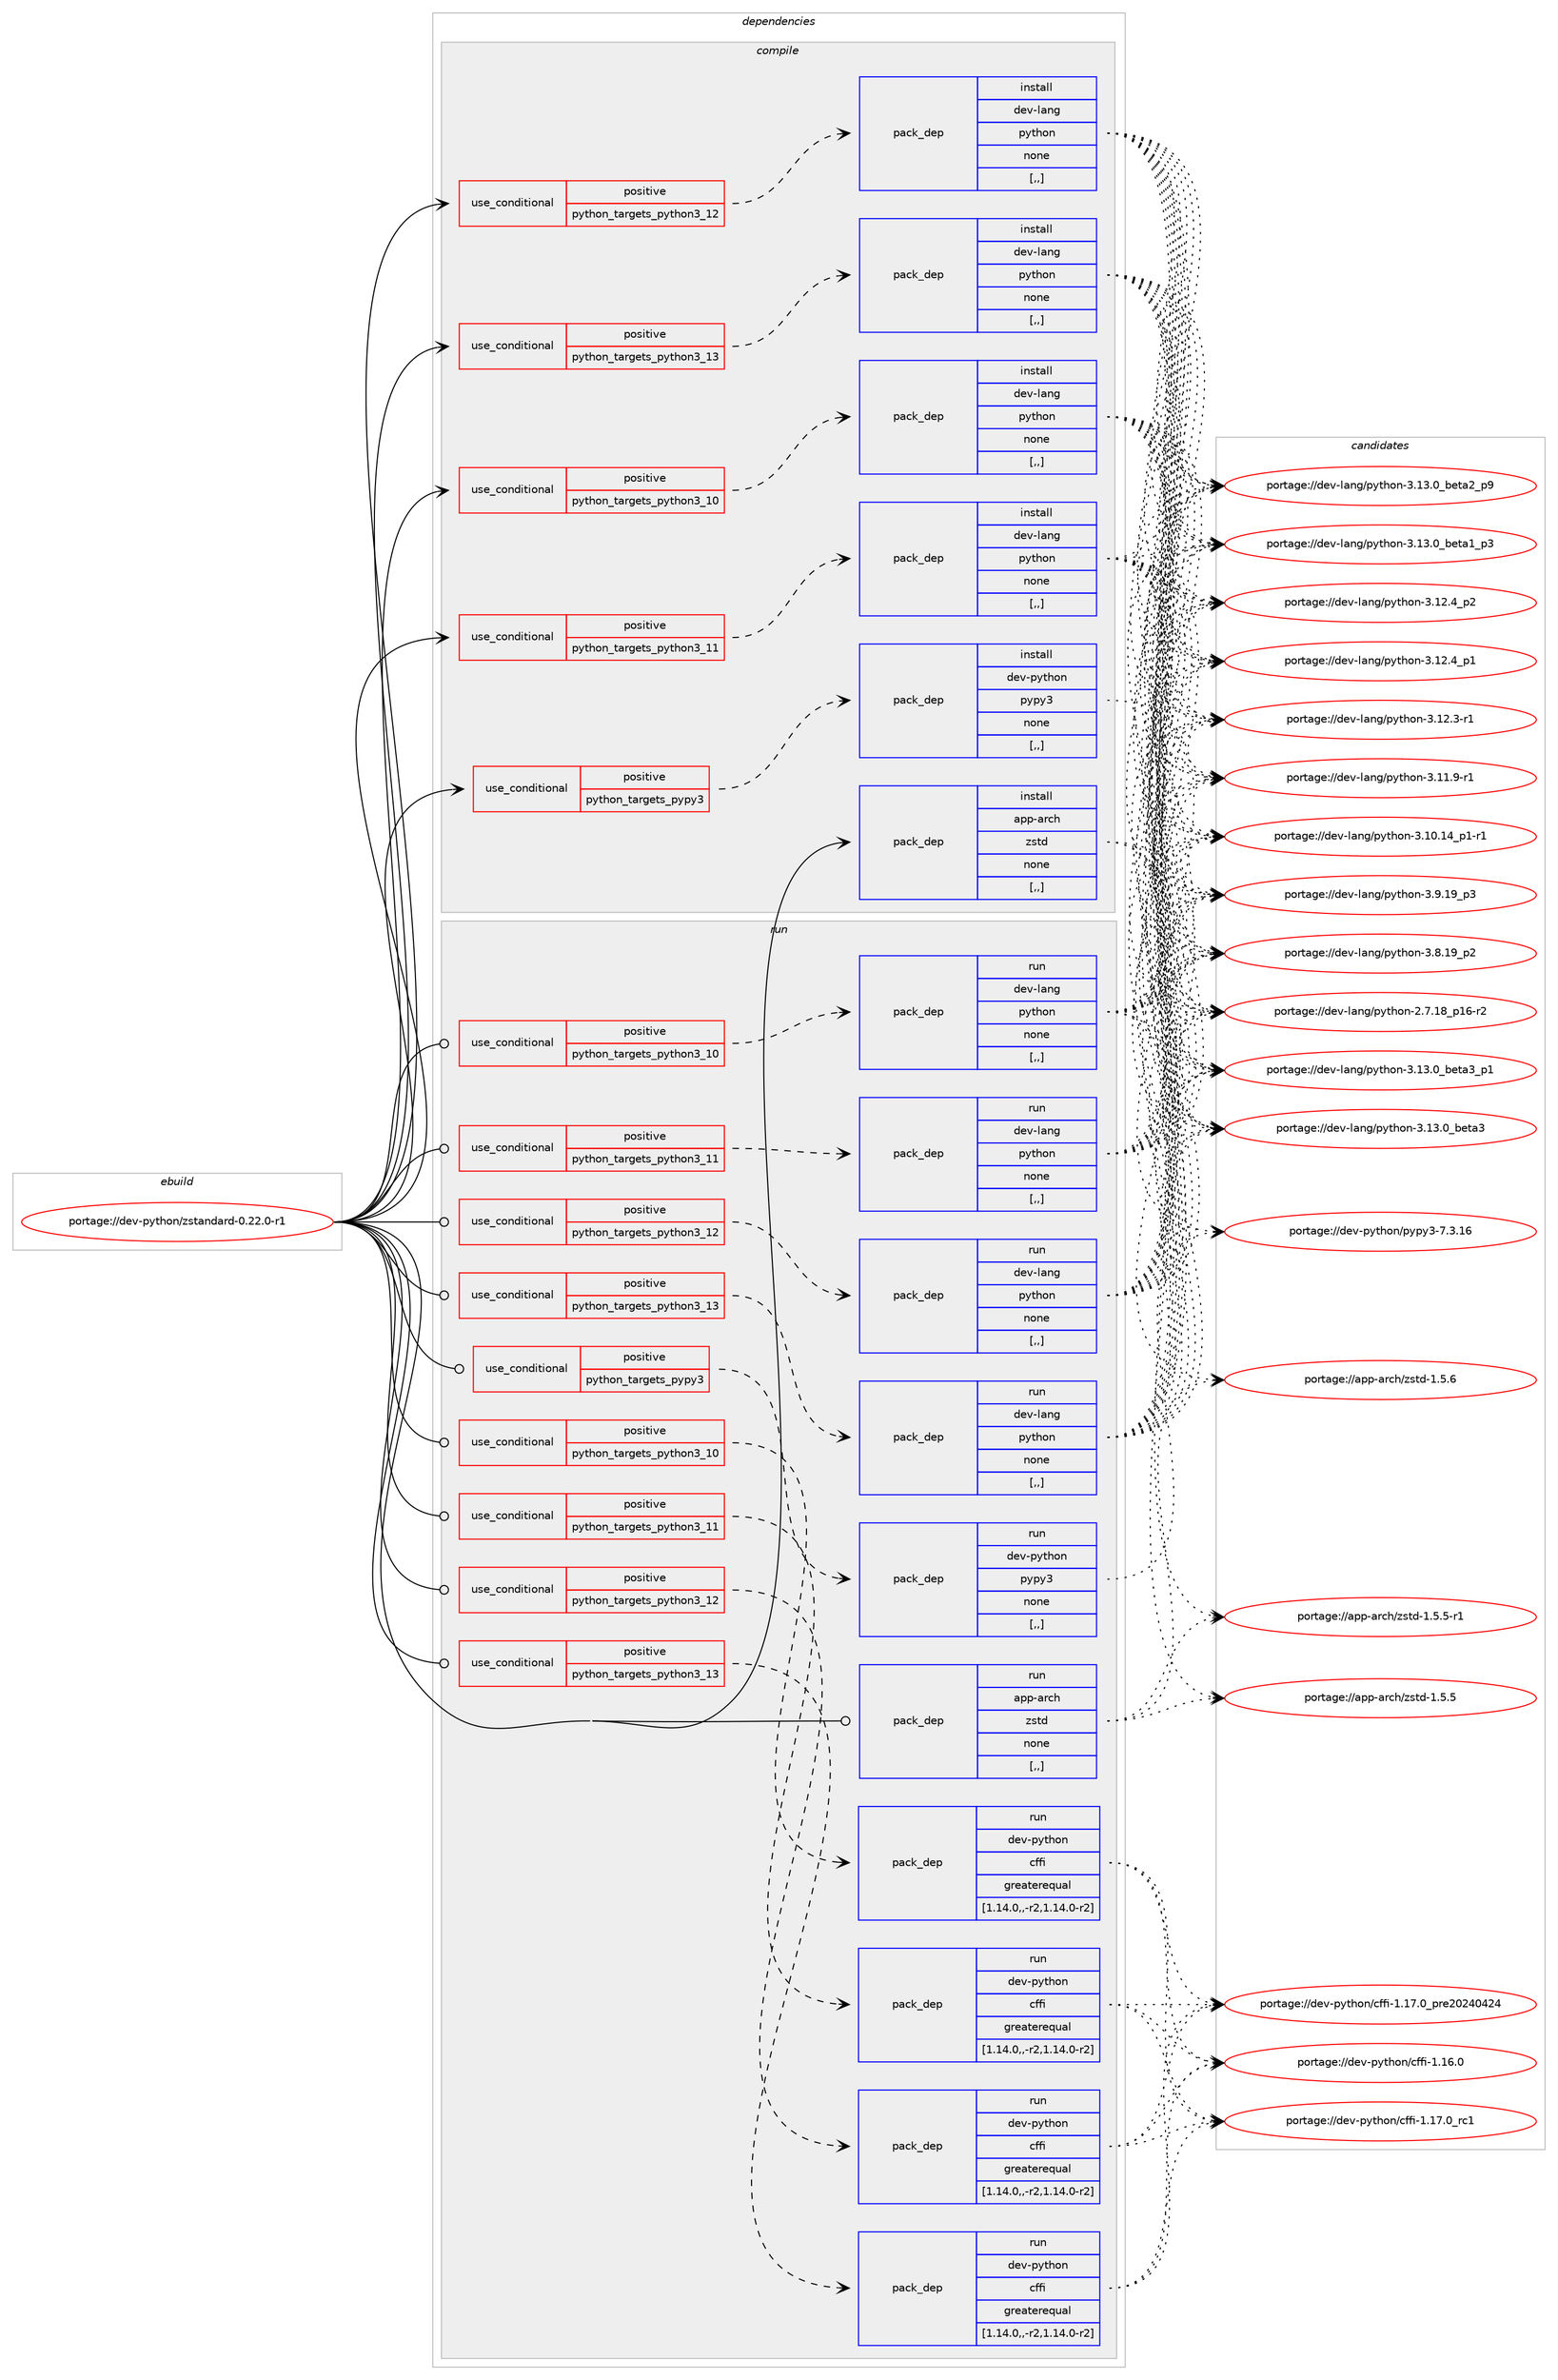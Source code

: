 digraph prolog {

# *************
# Graph options
# *************

newrank=true;
concentrate=true;
compound=true;
graph [rankdir=LR,fontname=Helvetica,fontsize=10,ranksep=1.5];#, ranksep=2.5, nodesep=0.2];
edge  [arrowhead=vee];
node  [fontname=Helvetica,fontsize=10];

# **********
# The ebuild
# **********

subgraph cluster_leftcol {
color=gray;
label=<<i>ebuild</i>>;
id [label="portage://dev-python/zstandard-0.22.0-r1", color=red, width=4, href="../dev-python/zstandard-0.22.0-r1.svg"];
}

# ****************
# The dependencies
# ****************

subgraph cluster_midcol {
color=gray;
label=<<i>dependencies</i>>;
subgraph cluster_compile {
fillcolor="#eeeeee";
style=filled;
label=<<i>compile</i>>;
subgraph cond41368 {
dependency167730 [label=<<TABLE BORDER="0" CELLBORDER="1" CELLSPACING="0" CELLPADDING="4"><TR><TD ROWSPAN="3" CELLPADDING="10">use_conditional</TD></TR><TR><TD>positive</TD></TR><TR><TD>python_targets_pypy3</TD></TR></TABLE>>, shape=none, color=red];
subgraph pack125089 {
dependency167731 [label=<<TABLE BORDER="0" CELLBORDER="1" CELLSPACING="0" CELLPADDING="4" WIDTH="220"><TR><TD ROWSPAN="6" CELLPADDING="30">pack_dep</TD></TR><TR><TD WIDTH="110">install</TD></TR><TR><TD>dev-python</TD></TR><TR><TD>pypy3</TD></TR><TR><TD>none</TD></TR><TR><TD>[,,]</TD></TR></TABLE>>, shape=none, color=blue];
}
dependency167730:e -> dependency167731:w [weight=20,style="dashed",arrowhead="vee"];
}
id:e -> dependency167730:w [weight=20,style="solid",arrowhead="vee"];
subgraph cond41369 {
dependency167732 [label=<<TABLE BORDER="0" CELLBORDER="1" CELLSPACING="0" CELLPADDING="4"><TR><TD ROWSPAN="3" CELLPADDING="10">use_conditional</TD></TR><TR><TD>positive</TD></TR><TR><TD>python_targets_python3_10</TD></TR></TABLE>>, shape=none, color=red];
subgraph pack125090 {
dependency167733 [label=<<TABLE BORDER="0" CELLBORDER="1" CELLSPACING="0" CELLPADDING="4" WIDTH="220"><TR><TD ROWSPAN="6" CELLPADDING="30">pack_dep</TD></TR><TR><TD WIDTH="110">install</TD></TR><TR><TD>dev-lang</TD></TR><TR><TD>python</TD></TR><TR><TD>none</TD></TR><TR><TD>[,,]</TD></TR></TABLE>>, shape=none, color=blue];
}
dependency167732:e -> dependency167733:w [weight=20,style="dashed",arrowhead="vee"];
}
id:e -> dependency167732:w [weight=20,style="solid",arrowhead="vee"];
subgraph cond41370 {
dependency167734 [label=<<TABLE BORDER="0" CELLBORDER="1" CELLSPACING="0" CELLPADDING="4"><TR><TD ROWSPAN="3" CELLPADDING="10">use_conditional</TD></TR><TR><TD>positive</TD></TR><TR><TD>python_targets_python3_11</TD></TR></TABLE>>, shape=none, color=red];
subgraph pack125091 {
dependency167735 [label=<<TABLE BORDER="0" CELLBORDER="1" CELLSPACING="0" CELLPADDING="4" WIDTH="220"><TR><TD ROWSPAN="6" CELLPADDING="30">pack_dep</TD></TR><TR><TD WIDTH="110">install</TD></TR><TR><TD>dev-lang</TD></TR><TR><TD>python</TD></TR><TR><TD>none</TD></TR><TR><TD>[,,]</TD></TR></TABLE>>, shape=none, color=blue];
}
dependency167734:e -> dependency167735:w [weight=20,style="dashed",arrowhead="vee"];
}
id:e -> dependency167734:w [weight=20,style="solid",arrowhead="vee"];
subgraph cond41371 {
dependency167736 [label=<<TABLE BORDER="0" CELLBORDER="1" CELLSPACING="0" CELLPADDING="4"><TR><TD ROWSPAN="3" CELLPADDING="10">use_conditional</TD></TR><TR><TD>positive</TD></TR><TR><TD>python_targets_python3_12</TD></TR></TABLE>>, shape=none, color=red];
subgraph pack125092 {
dependency167737 [label=<<TABLE BORDER="0" CELLBORDER="1" CELLSPACING="0" CELLPADDING="4" WIDTH="220"><TR><TD ROWSPAN="6" CELLPADDING="30">pack_dep</TD></TR><TR><TD WIDTH="110">install</TD></TR><TR><TD>dev-lang</TD></TR><TR><TD>python</TD></TR><TR><TD>none</TD></TR><TR><TD>[,,]</TD></TR></TABLE>>, shape=none, color=blue];
}
dependency167736:e -> dependency167737:w [weight=20,style="dashed",arrowhead="vee"];
}
id:e -> dependency167736:w [weight=20,style="solid",arrowhead="vee"];
subgraph cond41372 {
dependency167738 [label=<<TABLE BORDER="0" CELLBORDER="1" CELLSPACING="0" CELLPADDING="4"><TR><TD ROWSPAN="3" CELLPADDING="10">use_conditional</TD></TR><TR><TD>positive</TD></TR><TR><TD>python_targets_python3_13</TD></TR></TABLE>>, shape=none, color=red];
subgraph pack125093 {
dependency167739 [label=<<TABLE BORDER="0" CELLBORDER="1" CELLSPACING="0" CELLPADDING="4" WIDTH="220"><TR><TD ROWSPAN="6" CELLPADDING="30">pack_dep</TD></TR><TR><TD WIDTH="110">install</TD></TR><TR><TD>dev-lang</TD></TR><TR><TD>python</TD></TR><TR><TD>none</TD></TR><TR><TD>[,,]</TD></TR></TABLE>>, shape=none, color=blue];
}
dependency167738:e -> dependency167739:w [weight=20,style="dashed",arrowhead="vee"];
}
id:e -> dependency167738:w [weight=20,style="solid",arrowhead="vee"];
subgraph pack125094 {
dependency167740 [label=<<TABLE BORDER="0" CELLBORDER="1" CELLSPACING="0" CELLPADDING="4" WIDTH="220"><TR><TD ROWSPAN="6" CELLPADDING="30">pack_dep</TD></TR><TR><TD WIDTH="110">install</TD></TR><TR><TD>app-arch</TD></TR><TR><TD>zstd</TD></TR><TR><TD>none</TD></TR><TR><TD>[,,]</TD></TR></TABLE>>, shape=none, color=blue];
}
id:e -> dependency167740:w [weight=20,style="solid",arrowhead="vee"];
}
subgraph cluster_compileandrun {
fillcolor="#eeeeee";
style=filled;
label=<<i>compile and run</i>>;
}
subgraph cluster_run {
fillcolor="#eeeeee";
style=filled;
label=<<i>run</i>>;
subgraph cond41373 {
dependency167741 [label=<<TABLE BORDER="0" CELLBORDER="1" CELLSPACING="0" CELLPADDING="4"><TR><TD ROWSPAN="3" CELLPADDING="10">use_conditional</TD></TR><TR><TD>positive</TD></TR><TR><TD>python_targets_pypy3</TD></TR></TABLE>>, shape=none, color=red];
subgraph pack125095 {
dependency167742 [label=<<TABLE BORDER="0" CELLBORDER="1" CELLSPACING="0" CELLPADDING="4" WIDTH="220"><TR><TD ROWSPAN="6" CELLPADDING="30">pack_dep</TD></TR><TR><TD WIDTH="110">run</TD></TR><TR><TD>dev-python</TD></TR><TR><TD>pypy3</TD></TR><TR><TD>none</TD></TR><TR><TD>[,,]</TD></TR></TABLE>>, shape=none, color=blue];
}
dependency167741:e -> dependency167742:w [weight=20,style="dashed",arrowhead="vee"];
}
id:e -> dependency167741:w [weight=20,style="solid",arrowhead="odot"];
subgraph cond41374 {
dependency167743 [label=<<TABLE BORDER="0" CELLBORDER="1" CELLSPACING="0" CELLPADDING="4"><TR><TD ROWSPAN="3" CELLPADDING="10">use_conditional</TD></TR><TR><TD>positive</TD></TR><TR><TD>python_targets_python3_10</TD></TR></TABLE>>, shape=none, color=red];
subgraph pack125096 {
dependency167744 [label=<<TABLE BORDER="0" CELLBORDER="1" CELLSPACING="0" CELLPADDING="4" WIDTH="220"><TR><TD ROWSPAN="6" CELLPADDING="30">pack_dep</TD></TR><TR><TD WIDTH="110">run</TD></TR><TR><TD>dev-lang</TD></TR><TR><TD>python</TD></TR><TR><TD>none</TD></TR><TR><TD>[,,]</TD></TR></TABLE>>, shape=none, color=blue];
}
dependency167743:e -> dependency167744:w [weight=20,style="dashed",arrowhead="vee"];
}
id:e -> dependency167743:w [weight=20,style="solid",arrowhead="odot"];
subgraph cond41375 {
dependency167745 [label=<<TABLE BORDER="0" CELLBORDER="1" CELLSPACING="0" CELLPADDING="4"><TR><TD ROWSPAN="3" CELLPADDING="10">use_conditional</TD></TR><TR><TD>positive</TD></TR><TR><TD>python_targets_python3_10</TD></TR></TABLE>>, shape=none, color=red];
subgraph pack125097 {
dependency167746 [label=<<TABLE BORDER="0" CELLBORDER="1" CELLSPACING="0" CELLPADDING="4" WIDTH="220"><TR><TD ROWSPAN="6" CELLPADDING="30">pack_dep</TD></TR><TR><TD WIDTH="110">run</TD></TR><TR><TD>dev-python</TD></TR><TR><TD>cffi</TD></TR><TR><TD>greaterequal</TD></TR><TR><TD>[1.14.0,,-r2,1.14.0-r2]</TD></TR></TABLE>>, shape=none, color=blue];
}
dependency167745:e -> dependency167746:w [weight=20,style="dashed",arrowhead="vee"];
}
id:e -> dependency167745:w [weight=20,style="solid",arrowhead="odot"];
subgraph cond41376 {
dependency167747 [label=<<TABLE BORDER="0" CELLBORDER="1" CELLSPACING="0" CELLPADDING="4"><TR><TD ROWSPAN="3" CELLPADDING="10">use_conditional</TD></TR><TR><TD>positive</TD></TR><TR><TD>python_targets_python3_11</TD></TR></TABLE>>, shape=none, color=red];
subgraph pack125098 {
dependency167748 [label=<<TABLE BORDER="0" CELLBORDER="1" CELLSPACING="0" CELLPADDING="4" WIDTH="220"><TR><TD ROWSPAN="6" CELLPADDING="30">pack_dep</TD></TR><TR><TD WIDTH="110">run</TD></TR><TR><TD>dev-lang</TD></TR><TR><TD>python</TD></TR><TR><TD>none</TD></TR><TR><TD>[,,]</TD></TR></TABLE>>, shape=none, color=blue];
}
dependency167747:e -> dependency167748:w [weight=20,style="dashed",arrowhead="vee"];
}
id:e -> dependency167747:w [weight=20,style="solid",arrowhead="odot"];
subgraph cond41377 {
dependency167749 [label=<<TABLE BORDER="0" CELLBORDER="1" CELLSPACING="0" CELLPADDING="4"><TR><TD ROWSPAN="3" CELLPADDING="10">use_conditional</TD></TR><TR><TD>positive</TD></TR><TR><TD>python_targets_python3_11</TD></TR></TABLE>>, shape=none, color=red];
subgraph pack125099 {
dependency167750 [label=<<TABLE BORDER="0" CELLBORDER="1" CELLSPACING="0" CELLPADDING="4" WIDTH="220"><TR><TD ROWSPAN="6" CELLPADDING="30">pack_dep</TD></TR><TR><TD WIDTH="110">run</TD></TR><TR><TD>dev-python</TD></TR><TR><TD>cffi</TD></TR><TR><TD>greaterequal</TD></TR><TR><TD>[1.14.0,,-r2,1.14.0-r2]</TD></TR></TABLE>>, shape=none, color=blue];
}
dependency167749:e -> dependency167750:w [weight=20,style="dashed",arrowhead="vee"];
}
id:e -> dependency167749:w [weight=20,style="solid",arrowhead="odot"];
subgraph cond41378 {
dependency167751 [label=<<TABLE BORDER="0" CELLBORDER="1" CELLSPACING="0" CELLPADDING="4"><TR><TD ROWSPAN="3" CELLPADDING="10">use_conditional</TD></TR><TR><TD>positive</TD></TR><TR><TD>python_targets_python3_12</TD></TR></TABLE>>, shape=none, color=red];
subgraph pack125100 {
dependency167752 [label=<<TABLE BORDER="0" CELLBORDER="1" CELLSPACING="0" CELLPADDING="4" WIDTH="220"><TR><TD ROWSPAN="6" CELLPADDING="30">pack_dep</TD></TR><TR><TD WIDTH="110">run</TD></TR><TR><TD>dev-lang</TD></TR><TR><TD>python</TD></TR><TR><TD>none</TD></TR><TR><TD>[,,]</TD></TR></TABLE>>, shape=none, color=blue];
}
dependency167751:e -> dependency167752:w [weight=20,style="dashed",arrowhead="vee"];
}
id:e -> dependency167751:w [weight=20,style="solid",arrowhead="odot"];
subgraph cond41379 {
dependency167753 [label=<<TABLE BORDER="0" CELLBORDER="1" CELLSPACING="0" CELLPADDING="4"><TR><TD ROWSPAN="3" CELLPADDING="10">use_conditional</TD></TR><TR><TD>positive</TD></TR><TR><TD>python_targets_python3_12</TD></TR></TABLE>>, shape=none, color=red];
subgraph pack125101 {
dependency167754 [label=<<TABLE BORDER="0" CELLBORDER="1" CELLSPACING="0" CELLPADDING="4" WIDTH="220"><TR><TD ROWSPAN="6" CELLPADDING="30">pack_dep</TD></TR><TR><TD WIDTH="110">run</TD></TR><TR><TD>dev-python</TD></TR><TR><TD>cffi</TD></TR><TR><TD>greaterequal</TD></TR><TR><TD>[1.14.0,,-r2,1.14.0-r2]</TD></TR></TABLE>>, shape=none, color=blue];
}
dependency167753:e -> dependency167754:w [weight=20,style="dashed",arrowhead="vee"];
}
id:e -> dependency167753:w [weight=20,style="solid",arrowhead="odot"];
subgraph cond41380 {
dependency167755 [label=<<TABLE BORDER="0" CELLBORDER="1" CELLSPACING="0" CELLPADDING="4"><TR><TD ROWSPAN="3" CELLPADDING="10">use_conditional</TD></TR><TR><TD>positive</TD></TR><TR><TD>python_targets_python3_13</TD></TR></TABLE>>, shape=none, color=red];
subgraph pack125102 {
dependency167756 [label=<<TABLE BORDER="0" CELLBORDER="1" CELLSPACING="0" CELLPADDING="4" WIDTH="220"><TR><TD ROWSPAN="6" CELLPADDING="30">pack_dep</TD></TR><TR><TD WIDTH="110">run</TD></TR><TR><TD>dev-lang</TD></TR><TR><TD>python</TD></TR><TR><TD>none</TD></TR><TR><TD>[,,]</TD></TR></TABLE>>, shape=none, color=blue];
}
dependency167755:e -> dependency167756:w [weight=20,style="dashed",arrowhead="vee"];
}
id:e -> dependency167755:w [weight=20,style="solid",arrowhead="odot"];
subgraph cond41381 {
dependency167757 [label=<<TABLE BORDER="0" CELLBORDER="1" CELLSPACING="0" CELLPADDING="4"><TR><TD ROWSPAN="3" CELLPADDING="10">use_conditional</TD></TR><TR><TD>positive</TD></TR><TR><TD>python_targets_python3_13</TD></TR></TABLE>>, shape=none, color=red];
subgraph pack125103 {
dependency167758 [label=<<TABLE BORDER="0" CELLBORDER="1" CELLSPACING="0" CELLPADDING="4" WIDTH="220"><TR><TD ROWSPAN="6" CELLPADDING="30">pack_dep</TD></TR><TR><TD WIDTH="110">run</TD></TR><TR><TD>dev-python</TD></TR><TR><TD>cffi</TD></TR><TR><TD>greaterequal</TD></TR><TR><TD>[1.14.0,,-r2,1.14.0-r2]</TD></TR></TABLE>>, shape=none, color=blue];
}
dependency167757:e -> dependency167758:w [weight=20,style="dashed",arrowhead="vee"];
}
id:e -> dependency167757:w [weight=20,style="solid",arrowhead="odot"];
subgraph pack125104 {
dependency167759 [label=<<TABLE BORDER="0" CELLBORDER="1" CELLSPACING="0" CELLPADDING="4" WIDTH="220"><TR><TD ROWSPAN="6" CELLPADDING="30">pack_dep</TD></TR><TR><TD WIDTH="110">run</TD></TR><TR><TD>app-arch</TD></TR><TR><TD>zstd</TD></TR><TR><TD>none</TD></TR><TR><TD>[,,]</TD></TR></TABLE>>, shape=none, color=blue];
}
id:e -> dependency167759:w [weight=20,style="solid",arrowhead="odot"];
}
}

# **************
# The candidates
# **************

subgraph cluster_choices {
rank=same;
color=gray;
label=<<i>candidates</i>>;

subgraph choice125089 {
color=black;
nodesep=1;
choice10010111845112121116104111110471121211121215145554651464954 [label="portage://dev-python/pypy3-7.3.16", color=red, width=4,href="../dev-python/pypy3-7.3.16.svg"];
dependency167731:e -> choice10010111845112121116104111110471121211121215145554651464954:w [style=dotted,weight="100"];
}
subgraph choice125090 {
color=black;
nodesep=1;
choice10010111845108971101034711212111610411111045514649514648959810111697519511249 [label="portage://dev-lang/python-3.13.0_beta3_p1", color=red, width=4,href="../dev-lang/python-3.13.0_beta3_p1.svg"];
choice1001011184510897110103471121211161041111104551464951464895981011169751 [label="portage://dev-lang/python-3.13.0_beta3", color=red, width=4,href="../dev-lang/python-3.13.0_beta3.svg"];
choice10010111845108971101034711212111610411111045514649514648959810111697509511257 [label="portage://dev-lang/python-3.13.0_beta2_p9", color=red, width=4,href="../dev-lang/python-3.13.0_beta2_p9.svg"];
choice10010111845108971101034711212111610411111045514649514648959810111697499511251 [label="portage://dev-lang/python-3.13.0_beta1_p3", color=red, width=4,href="../dev-lang/python-3.13.0_beta1_p3.svg"];
choice100101118451089711010347112121116104111110455146495046529511250 [label="portage://dev-lang/python-3.12.4_p2", color=red, width=4,href="../dev-lang/python-3.12.4_p2.svg"];
choice100101118451089711010347112121116104111110455146495046529511249 [label="portage://dev-lang/python-3.12.4_p1", color=red, width=4,href="../dev-lang/python-3.12.4_p1.svg"];
choice100101118451089711010347112121116104111110455146495046514511449 [label="portage://dev-lang/python-3.12.3-r1", color=red, width=4,href="../dev-lang/python-3.12.3-r1.svg"];
choice100101118451089711010347112121116104111110455146494946574511449 [label="portage://dev-lang/python-3.11.9-r1", color=red, width=4,href="../dev-lang/python-3.11.9-r1.svg"];
choice100101118451089711010347112121116104111110455146494846495295112494511449 [label="portage://dev-lang/python-3.10.14_p1-r1", color=red, width=4,href="../dev-lang/python-3.10.14_p1-r1.svg"];
choice100101118451089711010347112121116104111110455146574649579511251 [label="portage://dev-lang/python-3.9.19_p3", color=red, width=4,href="../dev-lang/python-3.9.19_p3.svg"];
choice100101118451089711010347112121116104111110455146564649579511250 [label="portage://dev-lang/python-3.8.19_p2", color=red, width=4,href="../dev-lang/python-3.8.19_p2.svg"];
choice100101118451089711010347112121116104111110455046554649569511249544511450 [label="portage://dev-lang/python-2.7.18_p16-r2", color=red, width=4,href="../dev-lang/python-2.7.18_p16-r2.svg"];
dependency167733:e -> choice10010111845108971101034711212111610411111045514649514648959810111697519511249:w [style=dotted,weight="100"];
dependency167733:e -> choice1001011184510897110103471121211161041111104551464951464895981011169751:w [style=dotted,weight="100"];
dependency167733:e -> choice10010111845108971101034711212111610411111045514649514648959810111697509511257:w [style=dotted,weight="100"];
dependency167733:e -> choice10010111845108971101034711212111610411111045514649514648959810111697499511251:w [style=dotted,weight="100"];
dependency167733:e -> choice100101118451089711010347112121116104111110455146495046529511250:w [style=dotted,weight="100"];
dependency167733:e -> choice100101118451089711010347112121116104111110455146495046529511249:w [style=dotted,weight="100"];
dependency167733:e -> choice100101118451089711010347112121116104111110455146495046514511449:w [style=dotted,weight="100"];
dependency167733:e -> choice100101118451089711010347112121116104111110455146494946574511449:w [style=dotted,weight="100"];
dependency167733:e -> choice100101118451089711010347112121116104111110455146494846495295112494511449:w [style=dotted,weight="100"];
dependency167733:e -> choice100101118451089711010347112121116104111110455146574649579511251:w [style=dotted,weight="100"];
dependency167733:e -> choice100101118451089711010347112121116104111110455146564649579511250:w [style=dotted,weight="100"];
dependency167733:e -> choice100101118451089711010347112121116104111110455046554649569511249544511450:w [style=dotted,weight="100"];
}
subgraph choice125091 {
color=black;
nodesep=1;
choice10010111845108971101034711212111610411111045514649514648959810111697519511249 [label="portage://dev-lang/python-3.13.0_beta3_p1", color=red, width=4,href="../dev-lang/python-3.13.0_beta3_p1.svg"];
choice1001011184510897110103471121211161041111104551464951464895981011169751 [label="portage://dev-lang/python-3.13.0_beta3", color=red, width=4,href="../dev-lang/python-3.13.0_beta3.svg"];
choice10010111845108971101034711212111610411111045514649514648959810111697509511257 [label="portage://dev-lang/python-3.13.0_beta2_p9", color=red, width=4,href="../dev-lang/python-3.13.0_beta2_p9.svg"];
choice10010111845108971101034711212111610411111045514649514648959810111697499511251 [label="portage://dev-lang/python-3.13.0_beta1_p3", color=red, width=4,href="../dev-lang/python-3.13.0_beta1_p3.svg"];
choice100101118451089711010347112121116104111110455146495046529511250 [label="portage://dev-lang/python-3.12.4_p2", color=red, width=4,href="../dev-lang/python-3.12.4_p2.svg"];
choice100101118451089711010347112121116104111110455146495046529511249 [label="portage://dev-lang/python-3.12.4_p1", color=red, width=4,href="../dev-lang/python-3.12.4_p1.svg"];
choice100101118451089711010347112121116104111110455146495046514511449 [label="portage://dev-lang/python-3.12.3-r1", color=red, width=4,href="../dev-lang/python-3.12.3-r1.svg"];
choice100101118451089711010347112121116104111110455146494946574511449 [label="portage://dev-lang/python-3.11.9-r1", color=red, width=4,href="../dev-lang/python-3.11.9-r1.svg"];
choice100101118451089711010347112121116104111110455146494846495295112494511449 [label="portage://dev-lang/python-3.10.14_p1-r1", color=red, width=4,href="../dev-lang/python-3.10.14_p1-r1.svg"];
choice100101118451089711010347112121116104111110455146574649579511251 [label="portage://dev-lang/python-3.9.19_p3", color=red, width=4,href="../dev-lang/python-3.9.19_p3.svg"];
choice100101118451089711010347112121116104111110455146564649579511250 [label="portage://dev-lang/python-3.8.19_p2", color=red, width=4,href="../dev-lang/python-3.8.19_p2.svg"];
choice100101118451089711010347112121116104111110455046554649569511249544511450 [label="portage://dev-lang/python-2.7.18_p16-r2", color=red, width=4,href="../dev-lang/python-2.7.18_p16-r2.svg"];
dependency167735:e -> choice10010111845108971101034711212111610411111045514649514648959810111697519511249:w [style=dotted,weight="100"];
dependency167735:e -> choice1001011184510897110103471121211161041111104551464951464895981011169751:w [style=dotted,weight="100"];
dependency167735:e -> choice10010111845108971101034711212111610411111045514649514648959810111697509511257:w [style=dotted,weight="100"];
dependency167735:e -> choice10010111845108971101034711212111610411111045514649514648959810111697499511251:w [style=dotted,weight="100"];
dependency167735:e -> choice100101118451089711010347112121116104111110455146495046529511250:w [style=dotted,weight="100"];
dependency167735:e -> choice100101118451089711010347112121116104111110455146495046529511249:w [style=dotted,weight="100"];
dependency167735:e -> choice100101118451089711010347112121116104111110455146495046514511449:w [style=dotted,weight="100"];
dependency167735:e -> choice100101118451089711010347112121116104111110455146494946574511449:w [style=dotted,weight="100"];
dependency167735:e -> choice100101118451089711010347112121116104111110455146494846495295112494511449:w [style=dotted,weight="100"];
dependency167735:e -> choice100101118451089711010347112121116104111110455146574649579511251:w [style=dotted,weight="100"];
dependency167735:e -> choice100101118451089711010347112121116104111110455146564649579511250:w [style=dotted,weight="100"];
dependency167735:e -> choice100101118451089711010347112121116104111110455046554649569511249544511450:w [style=dotted,weight="100"];
}
subgraph choice125092 {
color=black;
nodesep=1;
choice10010111845108971101034711212111610411111045514649514648959810111697519511249 [label="portage://dev-lang/python-3.13.0_beta3_p1", color=red, width=4,href="../dev-lang/python-3.13.0_beta3_p1.svg"];
choice1001011184510897110103471121211161041111104551464951464895981011169751 [label="portage://dev-lang/python-3.13.0_beta3", color=red, width=4,href="../dev-lang/python-3.13.0_beta3.svg"];
choice10010111845108971101034711212111610411111045514649514648959810111697509511257 [label="portage://dev-lang/python-3.13.0_beta2_p9", color=red, width=4,href="../dev-lang/python-3.13.0_beta2_p9.svg"];
choice10010111845108971101034711212111610411111045514649514648959810111697499511251 [label="portage://dev-lang/python-3.13.0_beta1_p3", color=red, width=4,href="../dev-lang/python-3.13.0_beta1_p3.svg"];
choice100101118451089711010347112121116104111110455146495046529511250 [label="portage://dev-lang/python-3.12.4_p2", color=red, width=4,href="../dev-lang/python-3.12.4_p2.svg"];
choice100101118451089711010347112121116104111110455146495046529511249 [label="portage://dev-lang/python-3.12.4_p1", color=red, width=4,href="../dev-lang/python-3.12.4_p1.svg"];
choice100101118451089711010347112121116104111110455146495046514511449 [label="portage://dev-lang/python-3.12.3-r1", color=red, width=4,href="../dev-lang/python-3.12.3-r1.svg"];
choice100101118451089711010347112121116104111110455146494946574511449 [label="portage://dev-lang/python-3.11.9-r1", color=red, width=4,href="../dev-lang/python-3.11.9-r1.svg"];
choice100101118451089711010347112121116104111110455146494846495295112494511449 [label="portage://dev-lang/python-3.10.14_p1-r1", color=red, width=4,href="../dev-lang/python-3.10.14_p1-r1.svg"];
choice100101118451089711010347112121116104111110455146574649579511251 [label="portage://dev-lang/python-3.9.19_p3", color=red, width=4,href="../dev-lang/python-3.9.19_p3.svg"];
choice100101118451089711010347112121116104111110455146564649579511250 [label="portage://dev-lang/python-3.8.19_p2", color=red, width=4,href="../dev-lang/python-3.8.19_p2.svg"];
choice100101118451089711010347112121116104111110455046554649569511249544511450 [label="portage://dev-lang/python-2.7.18_p16-r2", color=red, width=4,href="../dev-lang/python-2.7.18_p16-r2.svg"];
dependency167737:e -> choice10010111845108971101034711212111610411111045514649514648959810111697519511249:w [style=dotted,weight="100"];
dependency167737:e -> choice1001011184510897110103471121211161041111104551464951464895981011169751:w [style=dotted,weight="100"];
dependency167737:e -> choice10010111845108971101034711212111610411111045514649514648959810111697509511257:w [style=dotted,weight="100"];
dependency167737:e -> choice10010111845108971101034711212111610411111045514649514648959810111697499511251:w [style=dotted,weight="100"];
dependency167737:e -> choice100101118451089711010347112121116104111110455146495046529511250:w [style=dotted,weight="100"];
dependency167737:e -> choice100101118451089711010347112121116104111110455146495046529511249:w [style=dotted,weight="100"];
dependency167737:e -> choice100101118451089711010347112121116104111110455146495046514511449:w [style=dotted,weight="100"];
dependency167737:e -> choice100101118451089711010347112121116104111110455146494946574511449:w [style=dotted,weight="100"];
dependency167737:e -> choice100101118451089711010347112121116104111110455146494846495295112494511449:w [style=dotted,weight="100"];
dependency167737:e -> choice100101118451089711010347112121116104111110455146574649579511251:w [style=dotted,weight="100"];
dependency167737:e -> choice100101118451089711010347112121116104111110455146564649579511250:w [style=dotted,weight="100"];
dependency167737:e -> choice100101118451089711010347112121116104111110455046554649569511249544511450:w [style=dotted,weight="100"];
}
subgraph choice125093 {
color=black;
nodesep=1;
choice10010111845108971101034711212111610411111045514649514648959810111697519511249 [label="portage://dev-lang/python-3.13.0_beta3_p1", color=red, width=4,href="../dev-lang/python-3.13.0_beta3_p1.svg"];
choice1001011184510897110103471121211161041111104551464951464895981011169751 [label="portage://dev-lang/python-3.13.0_beta3", color=red, width=4,href="../dev-lang/python-3.13.0_beta3.svg"];
choice10010111845108971101034711212111610411111045514649514648959810111697509511257 [label="portage://dev-lang/python-3.13.0_beta2_p9", color=red, width=4,href="../dev-lang/python-3.13.0_beta2_p9.svg"];
choice10010111845108971101034711212111610411111045514649514648959810111697499511251 [label="portage://dev-lang/python-3.13.0_beta1_p3", color=red, width=4,href="../dev-lang/python-3.13.0_beta1_p3.svg"];
choice100101118451089711010347112121116104111110455146495046529511250 [label="portage://dev-lang/python-3.12.4_p2", color=red, width=4,href="../dev-lang/python-3.12.4_p2.svg"];
choice100101118451089711010347112121116104111110455146495046529511249 [label="portage://dev-lang/python-3.12.4_p1", color=red, width=4,href="../dev-lang/python-3.12.4_p1.svg"];
choice100101118451089711010347112121116104111110455146495046514511449 [label="portage://dev-lang/python-3.12.3-r1", color=red, width=4,href="../dev-lang/python-3.12.3-r1.svg"];
choice100101118451089711010347112121116104111110455146494946574511449 [label="portage://dev-lang/python-3.11.9-r1", color=red, width=4,href="../dev-lang/python-3.11.9-r1.svg"];
choice100101118451089711010347112121116104111110455146494846495295112494511449 [label="portage://dev-lang/python-3.10.14_p1-r1", color=red, width=4,href="../dev-lang/python-3.10.14_p1-r1.svg"];
choice100101118451089711010347112121116104111110455146574649579511251 [label="portage://dev-lang/python-3.9.19_p3", color=red, width=4,href="../dev-lang/python-3.9.19_p3.svg"];
choice100101118451089711010347112121116104111110455146564649579511250 [label="portage://dev-lang/python-3.8.19_p2", color=red, width=4,href="../dev-lang/python-3.8.19_p2.svg"];
choice100101118451089711010347112121116104111110455046554649569511249544511450 [label="portage://dev-lang/python-2.7.18_p16-r2", color=red, width=4,href="../dev-lang/python-2.7.18_p16-r2.svg"];
dependency167739:e -> choice10010111845108971101034711212111610411111045514649514648959810111697519511249:w [style=dotted,weight="100"];
dependency167739:e -> choice1001011184510897110103471121211161041111104551464951464895981011169751:w [style=dotted,weight="100"];
dependency167739:e -> choice10010111845108971101034711212111610411111045514649514648959810111697509511257:w [style=dotted,weight="100"];
dependency167739:e -> choice10010111845108971101034711212111610411111045514649514648959810111697499511251:w [style=dotted,weight="100"];
dependency167739:e -> choice100101118451089711010347112121116104111110455146495046529511250:w [style=dotted,weight="100"];
dependency167739:e -> choice100101118451089711010347112121116104111110455146495046529511249:w [style=dotted,weight="100"];
dependency167739:e -> choice100101118451089711010347112121116104111110455146495046514511449:w [style=dotted,weight="100"];
dependency167739:e -> choice100101118451089711010347112121116104111110455146494946574511449:w [style=dotted,weight="100"];
dependency167739:e -> choice100101118451089711010347112121116104111110455146494846495295112494511449:w [style=dotted,weight="100"];
dependency167739:e -> choice100101118451089711010347112121116104111110455146574649579511251:w [style=dotted,weight="100"];
dependency167739:e -> choice100101118451089711010347112121116104111110455146564649579511250:w [style=dotted,weight="100"];
dependency167739:e -> choice100101118451089711010347112121116104111110455046554649569511249544511450:w [style=dotted,weight="100"];
}
subgraph choice125094 {
color=black;
nodesep=1;
choice9711211245971149910447122115116100454946534654 [label="portage://app-arch/zstd-1.5.6", color=red, width=4,href="../app-arch/zstd-1.5.6.svg"];
choice97112112459711499104471221151161004549465346534511449 [label="portage://app-arch/zstd-1.5.5-r1", color=red, width=4,href="../app-arch/zstd-1.5.5-r1.svg"];
choice9711211245971149910447122115116100454946534653 [label="portage://app-arch/zstd-1.5.5", color=red, width=4,href="../app-arch/zstd-1.5.5.svg"];
dependency167740:e -> choice9711211245971149910447122115116100454946534654:w [style=dotted,weight="100"];
dependency167740:e -> choice97112112459711499104471221151161004549465346534511449:w [style=dotted,weight="100"];
dependency167740:e -> choice9711211245971149910447122115116100454946534653:w [style=dotted,weight="100"];
}
subgraph choice125095 {
color=black;
nodesep=1;
choice10010111845112121116104111110471121211121215145554651464954 [label="portage://dev-python/pypy3-7.3.16", color=red, width=4,href="../dev-python/pypy3-7.3.16.svg"];
dependency167742:e -> choice10010111845112121116104111110471121211121215145554651464954:w [style=dotted,weight="100"];
}
subgraph choice125096 {
color=black;
nodesep=1;
choice10010111845108971101034711212111610411111045514649514648959810111697519511249 [label="portage://dev-lang/python-3.13.0_beta3_p1", color=red, width=4,href="../dev-lang/python-3.13.0_beta3_p1.svg"];
choice1001011184510897110103471121211161041111104551464951464895981011169751 [label="portage://dev-lang/python-3.13.0_beta3", color=red, width=4,href="../dev-lang/python-3.13.0_beta3.svg"];
choice10010111845108971101034711212111610411111045514649514648959810111697509511257 [label="portage://dev-lang/python-3.13.0_beta2_p9", color=red, width=4,href="../dev-lang/python-3.13.0_beta2_p9.svg"];
choice10010111845108971101034711212111610411111045514649514648959810111697499511251 [label="portage://dev-lang/python-3.13.0_beta1_p3", color=red, width=4,href="../dev-lang/python-3.13.0_beta1_p3.svg"];
choice100101118451089711010347112121116104111110455146495046529511250 [label="portage://dev-lang/python-3.12.4_p2", color=red, width=4,href="../dev-lang/python-3.12.4_p2.svg"];
choice100101118451089711010347112121116104111110455146495046529511249 [label="portage://dev-lang/python-3.12.4_p1", color=red, width=4,href="../dev-lang/python-3.12.4_p1.svg"];
choice100101118451089711010347112121116104111110455146495046514511449 [label="portage://dev-lang/python-3.12.3-r1", color=red, width=4,href="../dev-lang/python-3.12.3-r1.svg"];
choice100101118451089711010347112121116104111110455146494946574511449 [label="portage://dev-lang/python-3.11.9-r1", color=red, width=4,href="../dev-lang/python-3.11.9-r1.svg"];
choice100101118451089711010347112121116104111110455146494846495295112494511449 [label="portage://dev-lang/python-3.10.14_p1-r1", color=red, width=4,href="../dev-lang/python-3.10.14_p1-r1.svg"];
choice100101118451089711010347112121116104111110455146574649579511251 [label="portage://dev-lang/python-3.9.19_p3", color=red, width=4,href="../dev-lang/python-3.9.19_p3.svg"];
choice100101118451089711010347112121116104111110455146564649579511250 [label="portage://dev-lang/python-3.8.19_p2", color=red, width=4,href="../dev-lang/python-3.8.19_p2.svg"];
choice100101118451089711010347112121116104111110455046554649569511249544511450 [label="portage://dev-lang/python-2.7.18_p16-r2", color=red, width=4,href="../dev-lang/python-2.7.18_p16-r2.svg"];
dependency167744:e -> choice10010111845108971101034711212111610411111045514649514648959810111697519511249:w [style=dotted,weight="100"];
dependency167744:e -> choice1001011184510897110103471121211161041111104551464951464895981011169751:w [style=dotted,weight="100"];
dependency167744:e -> choice10010111845108971101034711212111610411111045514649514648959810111697509511257:w [style=dotted,weight="100"];
dependency167744:e -> choice10010111845108971101034711212111610411111045514649514648959810111697499511251:w [style=dotted,weight="100"];
dependency167744:e -> choice100101118451089711010347112121116104111110455146495046529511250:w [style=dotted,weight="100"];
dependency167744:e -> choice100101118451089711010347112121116104111110455146495046529511249:w [style=dotted,weight="100"];
dependency167744:e -> choice100101118451089711010347112121116104111110455146495046514511449:w [style=dotted,weight="100"];
dependency167744:e -> choice100101118451089711010347112121116104111110455146494946574511449:w [style=dotted,weight="100"];
dependency167744:e -> choice100101118451089711010347112121116104111110455146494846495295112494511449:w [style=dotted,weight="100"];
dependency167744:e -> choice100101118451089711010347112121116104111110455146574649579511251:w [style=dotted,weight="100"];
dependency167744:e -> choice100101118451089711010347112121116104111110455146564649579511250:w [style=dotted,weight="100"];
dependency167744:e -> choice100101118451089711010347112121116104111110455046554649569511249544511450:w [style=dotted,weight="100"];
}
subgraph choice125097 {
color=black;
nodesep=1;
choice10010111845112121116104111110479910210210545494649554648951149949 [label="portage://dev-python/cffi-1.17.0_rc1", color=red, width=4,href="../dev-python/cffi-1.17.0_rc1.svg"];
choice10010111845112121116104111110479910210210545494649554648951121141015048505248525052 [label="portage://dev-python/cffi-1.17.0_pre20240424", color=red, width=4,href="../dev-python/cffi-1.17.0_pre20240424.svg"];
choice10010111845112121116104111110479910210210545494649544648 [label="portage://dev-python/cffi-1.16.0", color=red, width=4,href="../dev-python/cffi-1.16.0.svg"];
dependency167746:e -> choice10010111845112121116104111110479910210210545494649554648951149949:w [style=dotted,weight="100"];
dependency167746:e -> choice10010111845112121116104111110479910210210545494649554648951121141015048505248525052:w [style=dotted,weight="100"];
dependency167746:e -> choice10010111845112121116104111110479910210210545494649544648:w [style=dotted,weight="100"];
}
subgraph choice125098 {
color=black;
nodesep=1;
choice10010111845108971101034711212111610411111045514649514648959810111697519511249 [label="portage://dev-lang/python-3.13.0_beta3_p1", color=red, width=4,href="../dev-lang/python-3.13.0_beta3_p1.svg"];
choice1001011184510897110103471121211161041111104551464951464895981011169751 [label="portage://dev-lang/python-3.13.0_beta3", color=red, width=4,href="../dev-lang/python-3.13.0_beta3.svg"];
choice10010111845108971101034711212111610411111045514649514648959810111697509511257 [label="portage://dev-lang/python-3.13.0_beta2_p9", color=red, width=4,href="../dev-lang/python-3.13.0_beta2_p9.svg"];
choice10010111845108971101034711212111610411111045514649514648959810111697499511251 [label="portage://dev-lang/python-3.13.0_beta1_p3", color=red, width=4,href="../dev-lang/python-3.13.0_beta1_p3.svg"];
choice100101118451089711010347112121116104111110455146495046529511250 [label="portage://dev-lang/python-3.12.4_p2", color=red, width=4,href="../dev-lang/python-3.12.4_p2.svg"];
choice100101118451089711010347112121116104111110455146495046529511249 [label="portage://dev-lang/python-3.12.4_p1", color=red, width=4,href="../dev-lang/python-3.12.4_p1.svg"];
choice100101118451089711010347112121116104111110455146495046514511449 [label="portage://dev-lang/python-3.12.3-r1", color=red, width=4,href="../dev-lang/python-3.12.3-r1.svg"];
choice100101118451089711010347112121116104111110455146494946574511449 [label="portage://dev-lang/python-3.11.9-r1", color=red, width=4,href="../dev-lang/python-3.11.9-r1.svg"];
choice100101118451089711010347112121116104111110455146494846495295112494511449 [label="portage://dev-lang/python-3.10.14_p1-r1", color=red, width=4,href="../dev-lang/python-3.10.14_p1-r1.svg"];
choice100101118451089711010347112121116104111110455146574649579511251 [label="portage://dev-lang/python-3.9.19_p3", color=red, width=4,href="../dev-lang/python-3.9.19_p3.svg"];
choice100101118451089711010347112121116104111110455146564649579511250 [label="portage://dev-lang/python-3.8.19_p2", color=red, width=4,href="../dev-lang/python-3.8.19_p2.svg"];
choice100101118451089711010347112121116104111110455046554649569511249544511450 [label="portage://dev-lang/python-2.7.18_p16-r2", color=red, width=4,href="../dev-lang/python-2.7.18_p16-r2.svg"];
dependency167748:e -> choice10010111845108971101034711212111610411111045514649514648959810111697519511249:w [style=dotted,weight="100"];
dependency167748:e -> choice1001011184510897110103471121211161041111104551464951464895981011169751:w [style=dotted,weight="100"];
dependency167748:e -> choice10010111845108971101034711212111610411111045514649514648959810111697509511257:w [style=dotted,weight="100"];
dependency167748:e -> choice10010111845108971101034711212111610411111045514649514648959810111697499511251:w [style=dotted,weight="100"];
dependency167748:e -> choice100101118451089711010347112121116104111110455146495046529511250:w [style=dotted,weight="100"];
dependency167748:e -> choice100101118451089711010347112121116104111110455146495046529511249:w [style=dotted,weight="100"];
dependency167748:e -> choice100101118451089711010347112121116104111110455146495046514511449:w [style=dotted,weight="100"];
dependency167748:e -> choice100101118451089711010347112121116104111110455146494946574511449:w [style=dotted,weight="100"];
dependency167748:e -> choice100101118451089711010347112121116104111110455146494846495295112494511449:w [style=dotted,weight="100"];
dependency167748:e -> choice100101118451089711010347112121116104111110455146574649579511251:w [style=dotted,weight="100"];
dependency167748:e -> choice100101118451089711010347112121116104111110455146564649579511250:w [style=dotted,weight="100"];
dependency167748:e -> choice100101118451089711010347112121116104111110455046554649569511249544511450:w [style=dotted,weight="100"];
}
subgraph choice125099 {
color=black;
nodesep=1;
choice10010111845112121116104111110479910210210545494649554648951149949 [label="portage://dev-python/cffi-1.17.0_rc1", color=red, width=4,href="../dev-python/cffi-1.17.0_rc1.svg"];
choice10010111845112121116104111110479910210210545494649554648951121141015048505248525052 [label="portage://dev-python/cffi-1.17.0_pre20240424", color=red, width=4,href="../dev-python/cffi-1.17.0_pre20240424.svg"];
choice10010111845112121116104111110479910210210545494649544648 [label="portage://dev-python/cffi-1.16.0", color=red, width=4,href="../dev-python/cffi-1.16.0.svg"];
dependency167750:e -> choice10010111845112121116104111110479910210210545494649554648951149949:w [style=dotted,weight="100"];
dependency167750:e -> choice10010111845112121116104111110479910210210545494649554648951121141015048505248525052:w [style=dotted,weight="100"];
dependency167750:e -> choice10010111845112121116104111110479910210210545494649544648:w [style=dotted,weight="100"];
}
subgraph choice125100 {
color=black;
nodesep=1;
choice10010111845108971101034711212111610411111045514649514648959810111697519511249 [label="portage://dev-lang/python-3.13.0_beta3_p1", color=red, width=4,href="../dev-lang/python-3.13.0_beta3_p1.svg"];
choice1001011184510897110103471121211161041111104551464951464895981011169751 [label="portage://dev-lang/python-3.13.0_beta3", color=red, width=4,href="../dev-lang/python-3.13.0_beta3.svg"];
choice10010111845108971101034711212111610411111045514649514648959810111697509511257 [label="portage://dev-lang/python-3.13.0_beta2_p9", color=red, width=4,href="../dev-lang/python-3.13.0_beta2_p9.svg"];
choice10010111845108971101034711212111610411111045514649514648959810111697499511251 [label="portage://dev-lang/python-3.13.0_beta1_p3", color=red, width=4,href="../dev-lang/python-3.13.0_beta1_p3.svg"];
choice100101118451089711010347112121116104111110455146495046529511250 [label="portage://dev-lang/python-3.12.4_p2", color=red, width=4,href="../dev-lang/python-3.12.4_p2.svg"];
choice100101118451089711010347112121116104111110455146495046529511249 [label="portage://dev-lang/python-3.12.4_p1", color=red, width=4,href="../dev-lang/python-3.12.4_p1.svg"];
choice100101118451089711010347112121116104111110455146495046514511449 [label="portage://dev-lang/python-3.12.3-r1", color=red, width=4,href="../dev-lang/python-3.12.3-r1.svg"];
choice100101118451089711010347112121116104111110455146494946574511449 [label="portage://dev-lang/python-3.11.9-r1", color=red, width=4,href="../dev-lang/python-3.11.9-r1.svg"];
choice100101118451089711010347112121116104111110455146494846495295112494511449 [label="portage://dev-lang/python-3.10.14_p1-r1", color=red, width=4,href="../dev-lang/python-3.10.14_p1-r1.svg"];
choice100101118451089711010347112121116104111110455146574649579511251 [label="portage://dev-lang/python-3.9.19_p3", color=red, width=4,href="../dev-lang/python-3.9.19_p3.svg"];
choice100101118451089711010347112121116104111110455146564649579511250 [label="portage://dev-lang/python-3.8.19_p2", color=red, width=4,href="../dev-lang/python-3.8.19_p2.svg"];
choice100101118451089711010347112121116104111110455046554649569511249544511450 [label="portage://dev-lang/python-2.7.18_p16-r2", color=red, width=4,href="../dev-lang/python-2.7.18_p16-r2.svg"];
dependency167752:e -> choice10010111845108971101034711212111610411111045514649514648959810111697519511249:w [style=dotted,weight="100"];
dependency167752:e -> choice1001011184510897110103471121211161041111104551464951464895981011169751:w [style=dotted,weight="100"];
dependency167752:e -> choice10010111845108971101034711212111610411111045514649514648959810111697509511257:w [style=dotted,weight="100"];
dependency167752:e -> choice10010111845108971101034711212111610411111045514649514648959810111697499511251:w [style=dotted,weight="100"];
dependency167752:e -> choice100101118451089711010347112121116104111110455146495046529511250:w [style=dotted,weight="100"];
dependency167752:e -> choice100101118451089711010347112121116104111110455146495046529511249:w [style=dotted,weight="100"];
dependency167752:e -> choice100101118451089711010347112121116104111110455146495046514511449:w [style=dotted,weight="100"];
dependency167752:e -> choice100101118451089711010347112121116104111110455146494946574511449:w [style=dotted,weight="100"];
dependency167752:e -> choice100101118451089711010347112121116104111110455146494846495295112494511449:w [style=dotted,weight="100"];
dependency167752:e -> choice100101118451089711010347112121116104111110455146574649579511251:w [style=dotted,weight="100"];
dependency167752:e -> choice100101118451089711010347112121116104111110455146564649579511250:w [style=dotted,weight="100"];
dependency167752:e -> choice100101118451089711010347112121116104111110455046554649569511249544511450:w [style=dotted,weight="100"];
}
subgraph choice125101 {
color=black;
nodesep=1;
choice10010111845112121116104111110479910210210545494649554648951149949 [label="portage://dev-python/cffi-1.17.0_rc1", color=red, width=4,href="../dev-python/cffi-1.17.0_rc1.svg"];
choice10010111845112121116104111110479910210210545494649554648951121141015048505248525052 [label="portage://dev-python/cffi-1.17.0_pre20240424", color=red, width=4,href="../dev-python/cffi-1.17.0_pre20240424.svg"];
choice10010111845112121116104111110479910210210545494649544648 [label="portage://dev-python/cffi-1.16.0", color=red, width=4,href="../dev-python/cffi-1.16.0.svg"];
dependency167754:e -> choice10010111845112121116104111110479910210210545494649554648951149949:w [style=dotted,weight="100"];
dependency167754:e -> choice10010111845112121116104111110479910210210545494649554648951121141015048505248525052:w [style=dotted,weight="100"];
dependency167754:e -> choice10010111845112121116104111110479910210210545494649544648:w [style=dotted,weight="100"];
}
subgraph choice125102 {
color=black;
nodesep=1;
choice10010111845108971101034711212111610411111045514649514648959810111697519511249 [label="portage://dev-lang/python-3.13.0_beta3_p1", color=red, width=4,href="../dev-lang/python-3.13.0_beta3_p1.svg"];
choice1001011184510897110103471121211161041111104551464951464895981011169751 [label="portage://dev-lang/python-3.13.0_beta3", color=red, width=4,href="../dev-lang/python-3.13.0_beta3.svg"];
choice10010111845108971101034711212111610411111045514649514648959810111697509511257 [label="portage://dev-lang/python-3.13.0_beta2_p9", color=red, width=4,href="../dev-lang/python-3.13.0_beta2_p9.svg"];
choice10010111845108971101034711212111610411111045514649514648959810111697499511251 [label="portage://dev-lang/python-3.13.0_beta1_p3", color=red, width=4,href="../dev-lang/python-3.13.0_beta1_p3.svg"];
choice100101118451089711010347112121116104111110455146495046529511250 [label="portage://dev-lang/python-3.12.4_p2", color=red, width=4,href="../dev-lang/python-3.12.4_p2.svg"];
choice100101118451089711010347112121116104111110455146495046529511249 [label="portage://dev-lang/python-3.12.4_p1", color=red, width=4,href="../dev-lang/python-3.12.4_p1.svg"];
choice100101118451089711010347112121116104111110455146495046514511449 [label="portage://dev-lang/python-3.12.3-r1", color=red, width=4,href="../dev-lang/python-3.12.3-r1.svg"];
choice100101118451089711010347112121116104111110455146494946574511449 [label="portage://dev-lang/python-3.11.9-r1", color=red, width=4,href="../dev-lang/python-3.11.9-r1.svg"];
choice100101118451089711010347112121116104111110455146494846495295112494511449 [label="portage://dev-lang/python-3.10.14_p1-r1", color=red, width=4,href="../dev-lang/python-3.10.14_p1-r1.svg"];
choice100101118451089711010347112121116104111110455146574649579511251 [label="portage://dev-lang/python-3.9.19_p3", color=red, width=4,href="../dev-lang/python-3.9.19_p3.svg"];
choice100101118451089711010347112121116104111110455146564649579511250 [label="portage://dev-lang/python-3.8.19_p2", color=red, width=4,href="../dev-lang/python-3.8.19_p2.svg"];
choice100101118451089711010347112121116104111110455046554649569511249544511450 [label="portage://dev-lang/python-2.7.18_p16-r2", color=red, width=4,href="../dev-lang/python-2.7.18_p16-r2.svg"];
dependency167756:e -> choice10010111845108971101034711212111610411111045514649514648959810111697519511249:w [style=dotted,weight="100"];
dependency167756:e -> choice1001011184510897110103471121211161041111104551464951464895981011169751:w [style=dotted,weight="100"];
dependency167756:e -> choice10010111845108971101034711212111610411111045514649514648959810111697509511257:w [style=dotted,weight="100"];
dependency167756:e -> choice10010111845108971101034711212111610411111045514649514648959810111697499511251:w [style=dotted,weight="100"];
dependency167756:e -> choice100101118451089711010347112121116104111110455146495046529511250:w [style=dotted,weight="100"];
dependency167756:e -> choice100101118451089711010347112121116104111110455146495046529511249:w [style=dotted,weight="100"];
dependency167756:e -> choice100101118451089711010347112121116104111110455146495046514511449:w [style=dotted,weight="100"];
dependency167756:e -> choice100101118451089711010347112121116104111110455146494946574511449:w [style=dotted,weight="100"];
dependency167756:e -> choice100101118451089711010347112121116104111110455146494846495295112494511449:w [style=dotted,weight="100"];
dependency167756:e -> choice100101118451089711010347112121116104111110455146574649579511251:w [style=dotted,weight="100"];
dependency167756:e -> choice100101118451089711010347112121116104111110455146564649579511250:w [style=dotted,weight="100"];
dependency167756:e -> choice100101118451089711010347112121116104111110455046554649569511249544511450:w [style=dotted,weight="100"];
}
subgraph choice125103 {
color=black;
nodesep=1;
choice10010111845112121116104111110479910210210545494649554648951149949 [label="portage://dev-python/cffi-1.17.0_rc1", color=red, width=4,href="../dev-python/cffi-1.17.0_rc1.svg"];
choice10010111845112121116104111110479910210210545494649554648951121141015048505248525052 [label="portage://dev-python/cffi-1.17.0_pre20240424", color=red, width=4,href="../dev-python/cffi-1.17.0_pre20240424.svg"];
choice10010111845112121116104111110479910210210545494649544648 [label="portage://dev-python/cffi-1.16.0", color=red, width=4,href="../dev-python/cffi-1.16.0.svg"];
dependency167758:e -> choice10010111845112121116104111110479910210210545494649554648951149949:w [style=dotted,weight="100"];
dependency167758:e -> choice10010111845112121116104111110479910210210545494649554648951121141015048505248525052:w [style=dotted,weight="100"];
dependency167758:e -> choice10010111845112121116104111110479910210210545494649544648:w [style=dotted,weight="100"];
}
subgraph choice125104 {
color=black;
nodesep=1;
choice9711211245971149910447122115116100454946534654 [label="portage://app-arch/zstd-1.5.6", color=red, width=4,href="../app-arch/zstd-1.5.6.svg"];
choice97112112459711499104471221151161004549465346534511449 [label="portage://app-arch/zstd-1.5.5-r1", color=red, width=4,href="../app-arch/zstd-1.5.5-r1.svg"];
choice9711211245971149910447122115116100454946534653 [label="portage://app-arch/zstd-1.5.5", color=red, width=4,href="../app-arch/zstd-1.5.5.svg"];
dependency167759:e -> choice9711211245971149910447122115116100454946534654:w [style=dotted,weight="100"];
dependency167759:e -> choice97112112459711499104471221151161004549465346534511449:w [style=dotted,weight="100"];
dependency167759:e -> choice9711211245971149910447122115116100454946534653:w [style=dotted,weight="100"];
}
}

}
